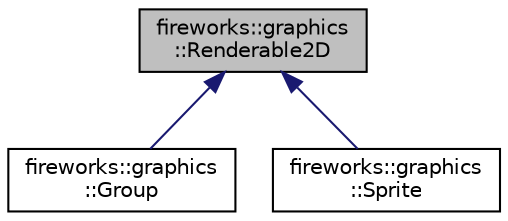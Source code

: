 digraph "fireworks::graphics::Renderable2D"
{
 // LATEX_PDF_SIZE
  edge [fontname="Helvetica",fontsize="10",labelfontname="Helvetica",labelfontsize="10"];
  node [fontname="Helvetica",fontsize="10",shape=record];
  Node1 [label="fireworks::graphics\l::Renderable2D",height=0.2,width=0.4,color="black", fillcolor="grey75", style="filled", fontcolor="black",tooltip="The Class responsible for drawing the basic Renderable objects onto the screen."];
  Node1 -> Node2 [dir="back",color="midnightblue",fontsize="10",style="solid",fontname="Helvetica"];
  Node2 [label="fireworks::graphics\l::Group",height=0.2,width=0.4,color="black", fillcolor="white", style="filled",URL="$classfireworks_1_1graphics_1_1_group.html",tooltip="Creates groups of renderables in a hierarchical relative fashion."];
  Node1 -> Node3 [dir="back",color="midnightblue",fontsize="10",style="solid",fontname="Helvetica"];
  Node3 [label="fireworks::graphics\l::Sprite",height=0.2,width=0.4,color="black", fillcolor="white", style="filled",URL="$classfireworks_1_1graphics_1_1_sprite.html",tooltip="The class responsible for drawing the Sprites in the scene."];
}
